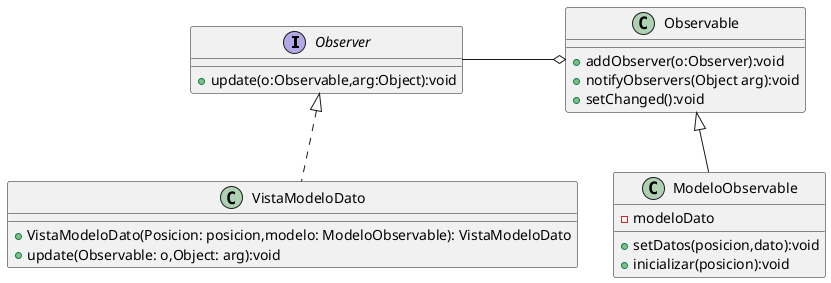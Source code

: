 @startuml
'https://plantuml.com/class-diagram

interface Observer
{
+update(o:Observable,arg:Object):void
}

class Observable
{
+addObserver(o:Observer):void
+notifyObservers(Object arg):void
+setChanged():void
}
class ModeloObservable
{
- modeloDato
+setDatos(posicion,dato):void
+inicializar(posicion):void
}

class VistaModeloDato
{
+VistaModeloDato(Posicion: posicion,modelo: ModeloObservable): VistaModeloDato
+update(Observable: o,Object: arg):void
}
Observer <|.. VistaModeloDato
Observable <|-- ModeloObservable
Observer -o Observable

@enduml